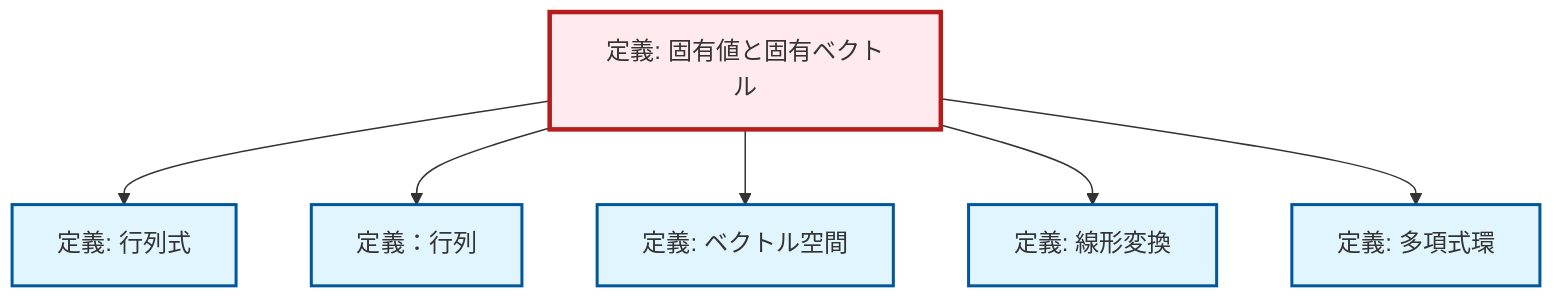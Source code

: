 graph TD
    classDef definition fill:#e1f5fe,stroke:#01579b,stroke-width:2px
    classDef theorem fill:#f3e5f5,stroke:#4a148c,stroke-width:2px
    classDef axiom fill:#fff3e0,stroke:#e65100,stroke-width:2px
    classDef example fill:#e8f5e9,stroke:#1b5e20,stroke-width:2px
    classDef current fill:#ffebee,stroke:#b71c1c,stroke-width:3px
    def-polynomial-ring["定義: 多項式環"]:::definition
    def-linear-transformation["定義: 線形変換"]:::definition
    def-determinant["定義: 行列式"]:::definition
    def-matrix["定義：行列"]:::definition
    def-eigenvalue-eigenvector["定義: 固有値と固有ベクトル"]:::definition
    def-vector-space["定義: ベクトル空間"]:::definition
    def-eigenvalue-eigenvector --> def-determinant
    def-eigenvalue-eigenvector --> def-matrix
    def-eigenvalue-eigenvector --> def-vector-space
    def-eigenvalue-eigenvector --> def-linear-transformation
    def-eigenvalue-eigenvector --> def-polynomial-ring
    class def-eigenvalue-eigenvector current